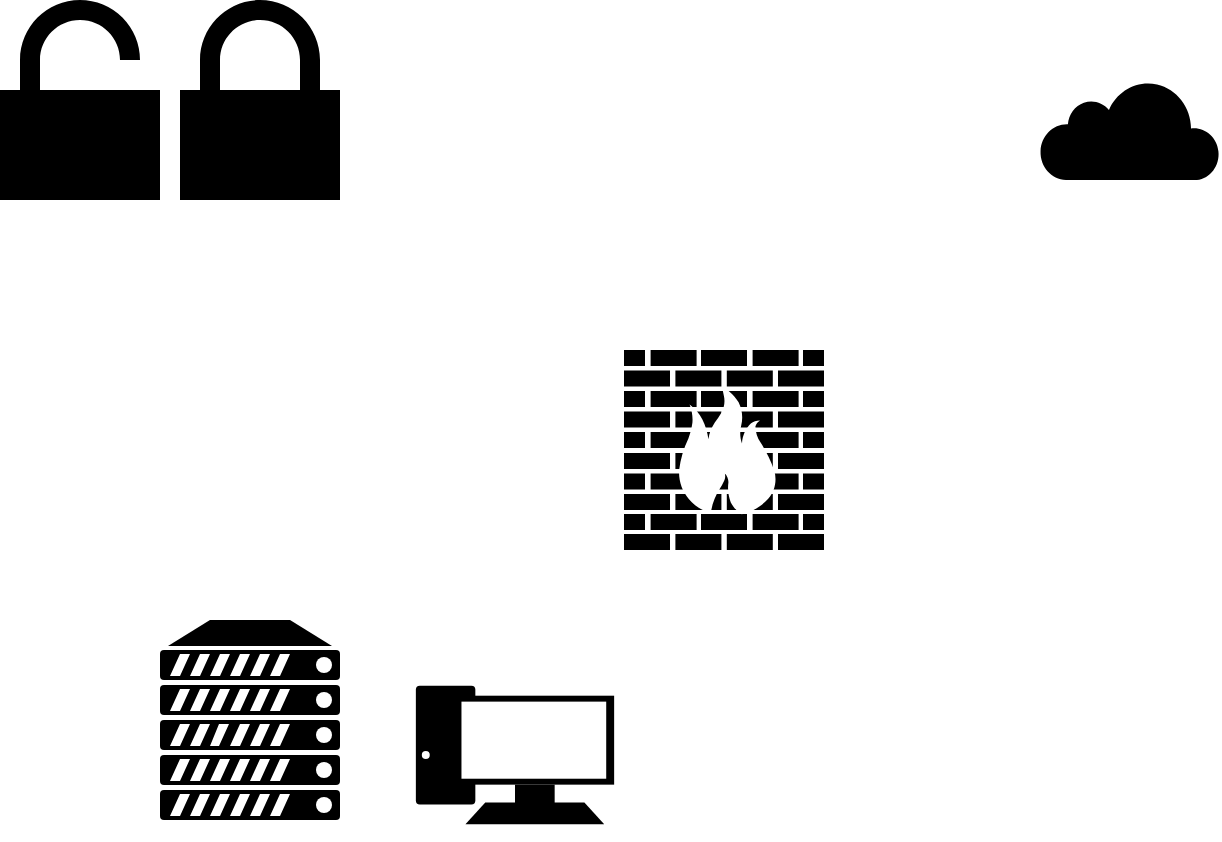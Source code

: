 <mxfile version="24.7.4">
  <diagram id="6a731a19-8d31-9384-78a2-239565b7b9f0" name="Page-1">
    <mxGraphModel dx="1588" dy="1072" grid="0" gridSize="10" guides="1" tooltips="1" connect="1" arrows="1" fold="1" page="1" pageScale="1" pageWidth="1169" pageHeight="827" background="none" math="0" shadow="0">
      <root>
        <mxCell id="0" />
        <mxCell id="1" parent="0" />
        <mxCell id="GuG60UyDkbhPA3pwrda1-1" value="" style="verticalAlign=top;verticalLabelPosition=bottom;labelPosition=center;align=center;html=1;outlineConnect=0;gradientDirection=north;strokeWidth=2;shape=mxgraph.networks.firewall;fillColor=#000000;strokeColor=none;shadow=0;fillStyle=solid;labelBackgroundColor=none;fontColor=#1D3557;" vertex="1" parent="1">
          <mxGeometry x="332" y="205" width="100" height="100" as="geometry" />
        </mxCell>
        <mxCell id="GuG60UyDkbhPA3pwrda1-2" value="" style="html=1;outlineConnect=0;gradientDirection=north;strokeWidth=2;shape=mxgraph.networks.cloud;fillColor=#000000;strokeColor=none;shadow=0;fillStyle=solid;labelBackgroundColor=none;fontColor=#1D3557;" vertex="1" parent="1">
          <mxGeometry x="540" y="70" width="90" height="50" as="geometry" />
        </mxCell>
        <mxCell id="GuG60UyDkbhPA3pwrda1-5" value="" style="verticalAlign=top;verticalLabelPosition=bottom;labelPosition=center;align=center;html=1;outlineConnect=0;gradientDirection=north;strokeWidth=2;shape=mxgraph.networks.virtual_pc;fillColor=#000000;strokeColor=none;shadow=0;fillStyle=solid;labelBackgroundColor=none;fontColor=#1D3557;" vertex="1" parent="1">
          <mxGeometry x="220" y="365" width="115" height="85" as="geometry" />
        </mxCell>
        <mxCell id="GuG60UyDkbhPA3pwrda1-6" value="" style="verticalAlign=top;verticalLabelPosition=bottom;labelPosition=center;align=center;html=1;outlineConnect=0;gradientDirection=north;strokeWidth=2;shape=mxgraph.networks.virtual_server;fillColor=#000000;strokeColor=none;shadow=0;fillStyle=solid;labelBackgroundColor=none;fontColor=#1D3557;" vertex="1" parent="1">
          <mxGeometry x="90" y="330" width="110" height="120" as="geometry" />
        </mxCell>
        <mxCell id="GuG60UyDkbhPA3pwrda1-8" value="" style="verticalAlign=top;verticalLabelPosition=bottom;labelPosition=center;align=center;html=1;outlineConnect=0;gradientDirection=north;strokeWidth=2;shape=mxgraph.networks.unsecure;fillColor=#000000;strokeColor=none;shadow=0;fillStyle=solid;labelBackgroundColor=none;fontColor=#1D3557;" vertex="1" parent="1">
          <mxGeometry x="20" y="30" width="80" height="100" as="geometry" />
        </mxCell>
        <mxCell id="GuG60UyDkbhPA3pwrda1-9" value="" style="verticalAlign=top;verticalLabelPosition=bottom;labelPosition=center;align=center;html=1;outlineConnect=0;gradientDirection=north;strokeWidth=2;shape=mxgraph.networks.secured;fillColor=#000000;strokeColor=none;shadow=0;fillStyle=solid;labelBackgroundColor=none;fontColor=#1D3557;" vertex="1" parent="1">
          <mxGeometry x="110" y="30" width="80" height="100" as="geometry" />
        </mxCell>
      </root>
    </mxGraphModel>
  </diagram>
</mxfile>
